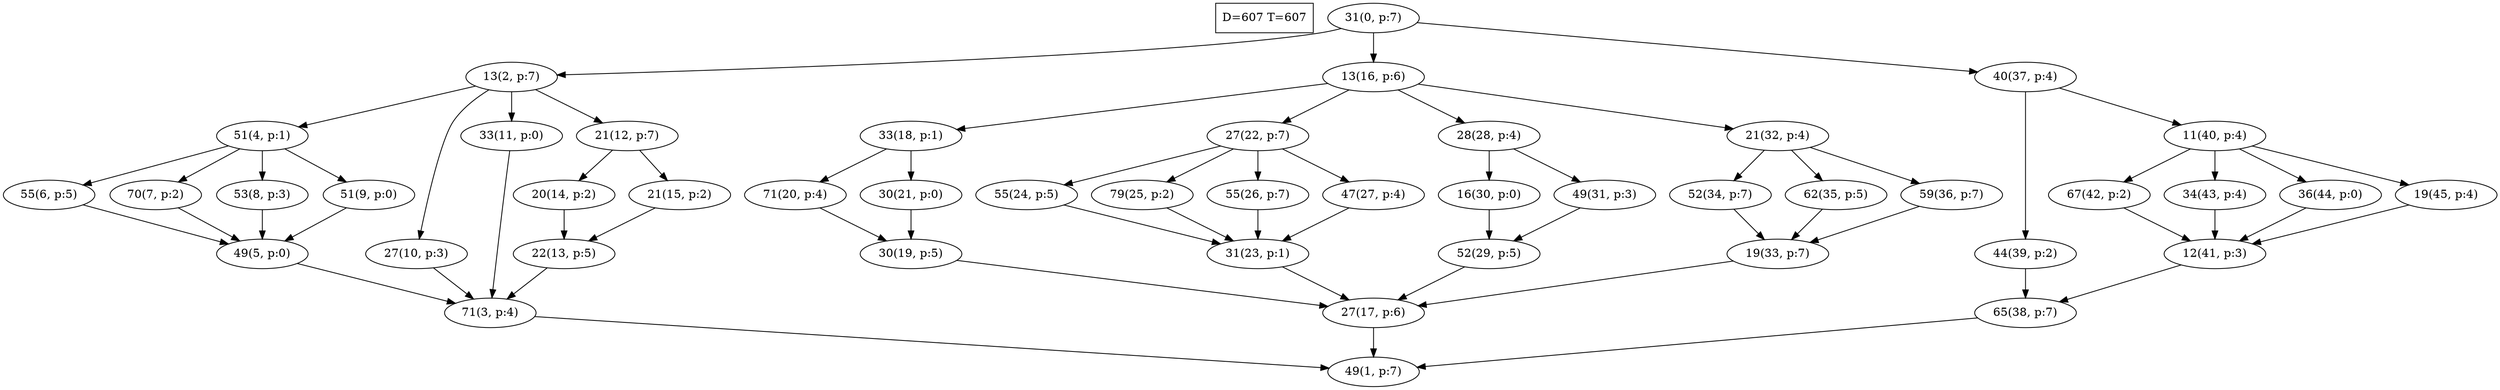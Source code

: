 digraph Task {
i [shape=box, label="D=607 T=607"]; 
0 [label="31(0, p:7)"];
1 [label="49(1, p:7)"];
2 [label="13(2, p:7)"];
3 [label="71(3, p:4)"];
4 [label="51(4, p:1)"];
5 [label="49(5, p:0)"];
6 [label="55(6, p:5)"];
7 [label="70(7, p:2)"];
8 [label="53(8, p:3)"];
9 [label="51(9, p:0)"];
10 [label="27(10, p:3)"];
11 [label="33(11, p:0)"];
12 [label="21(12, p:7)"];
13 [label="22(13, p:5)"];
14 [label="20(14, p:2)"];
15 [label="21(15, p:2)"];
16 [label="13(16, p:6)"];
17 [label="27(17, p:6)"];
18 [label="33(18, p:1)"];
19 [label="30(19, p:5)"];
20 [label="71(20, p:4)"];
21 [label="30(21, p:0)"];
22 [label="27(22, p:7)"];
23 [label="31(23, p:1)"];
24 [label="55(24, p:5)"];
25 [label="79(25, p:2)"];
26 [label="55(26, p:7)"];
27 [label="47(27, p:4)"];
28 [label="28(28, p:4)"];
29 [label="52(29, p:5)"];
30 [label="16(30, p:0)"];
31 [label="49(31, p:3)"];
32 [label="21(32, p:4)"];
33 [label="19(33, p:7)"];
34 [label="52(34, p:7)"];
35 [label="62(35, p:5)"];
36 [label="59(36, p:7)"];
37 [label="40(37, p:4)"];
38 [label="65(38, p:7)"];
39 [label="44(39, p:2)"];
40 [label="11(40, p:4)"];
41 [label="12(41, p:3)"];
42 [label="67(42, p:2)"];
43 [label="34(43, p:4)"];
44 [label="36(44, p:0)"];
45 [label="19(45, p:4)"];
0 -> 2;
0 -> 16;
0 -> 37;
2 -> 4;
2 -> 10;
2 -> 11;
2 -> 12;
3 -> 1;
4 -> 6;
4 -> 7;
4 -> 8;
4 -> 9;
5 -> 3;
6 -> 5;
7 -> 5;
8 -> 5;
9 -> 5;
10 -> 3;
11 -> 3;
12 -> 14;
12 -> 15;
13 -> 3;
14 -> 13;
15 -> 13;
16 -> 18;
16 -> 22;
16 -> 28;
16 -> 32;
17 -> 1;
18 -> 20;
18 -> 21;
19 -> 17;
20 -> 19;
21 -> 19;
22 -> 24;
22 -> 25;
22 -> 26;
22 -> 27;
23 -> 17;
24 -> 23;
25 -> 23;
26 -> 23;
27 -> 23;
28 -> 30;
28 -> 31;
29 -> 17;
30 -> 29;
31 -> 29;
32 -> 34;
32 -> 35;
32 -> 36;
33 -> 17;
34 -> 33;
35 -> 33;
36 -> 33;
37 -> 39;
37 -> 40;
38 -> 1;
39 -> 38;
40 -> 42;
40 -> 43;
40 -> 44;
40 -> 45;
41 -> 38;
42 -> 41;
43 -> 41;
44 -> 41;
45 -> 41;
}